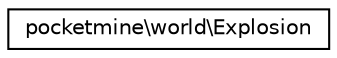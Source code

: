 digraph "Graphical Class Hierarchy"
{
 // INTERACTIVE_SVG=YES
 // LATEX_PDF_SIZE
  edge [fontname="Helvetica",fontsize="10",labelfontname="Helvetica",labelfontsize="10"];
  node [fontname="Helvetica",fontsize="10",shape=record];
  rankdir="LR";
  Node0 [label="pocketmine\\world\\Explosion",height=0.2,width=0.4,color="black", fillcolor="white", style="filled",URL="$d9/df8/classpocketmine_1_1world_1_1_explosion.html",tooltip=" "];
}

